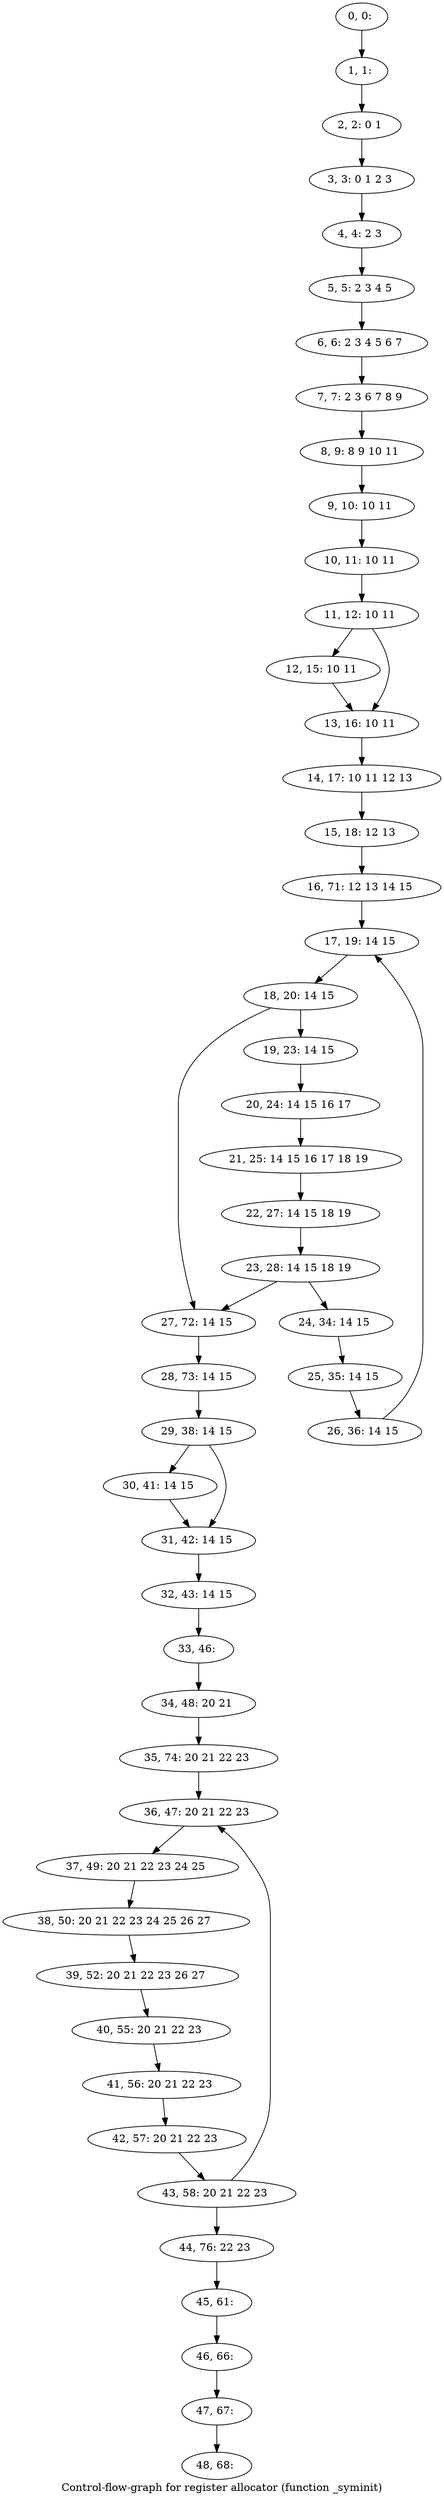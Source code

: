 digraph G {
graph [label="Control-flow-graph for register allocator (function _syminit)"]
0[label="0, 0: "];
1[label="1, 1: "];
2[label="2, 2: 0 1 "];
3[label="3, 3: 0 1 2 3 "];
4[label="4, 4: 2 3 "];
5[label="5, 5: 2 3 4 5 "];
6[label="6, 6: 2 3 4 5 6 7 "];
7[label="7, 7: 2 3 6 7 8 9 "];
8[label="8, 9: 8 9 10 11 "];
9[label="9, 10: 10 11 "];
10[label="10, 11: 10 11 "];
11[label="11, 12: 10 11 "];
12[label="12, 15: 10 11 "];
13[label="13, 16: 10 11 "];
14[label="14, 17: 10 11 12 13 "];
15[label="15, 18: 12 13 "];
16[label="16, 71: 12 13 14 15 "];
17[label="17, 19: 14 15 "];
18[label="18, 20: 14 15 "];
19[label="19, 23: 14 15 "];
20[label="20, 24: 14 15 16 17 "];
21[label="21, 25: 14 15 16 17 18 19 "];
22[label="22, 27: 14 15 18 19 "];
23[label="23, 28: 14 15 18 19 "];
24[label="24, 34: 14 15 "];
25[label="25, 35: 14 15 "];
26[label="26, 36: 14 15 "];
27[label="27, 72: 14 15 "];
28[label="28, 73: 14 15 "];
29[label="29, 38: 14 15 "];
30[label="30, 41: 14 15 "];
31[label="31, 42: 14 15 "];
32[label="32, 43: 14 15 "];
33[label="33, 46: "];
34[label="34, 48: 20 21 "];
35[label="35, 74: 20 21 22 23 "];
36[label="36, 47: 20 21 22 23 "];
37[label="37, 49: 20 21 22 23 24 25 "];
38[label="38, 50: 20 21 22 23 24 25 26 27 "];
39[label="39, 52: 20 21 22 23 26 27 "];
40[label="40, 55: 20 21 22 23 "];
41[label="41, 56: 20 21 22 23 "];
42[label="42, 57: 20 21 22 23 "];
43[label="43, 58: 20 21 22 23 "];
44[label="44, 76: 22 23 "];
45[label="45, 61: "];
46[label="46, 66: "];
47[label="47, 67: "];
48[label="48, 68: "];
0->1 ;
1->2 ;
2->3 ;
3->4 ;
4->5 ;
5->6 ;
6->7 ;
7->8 ;
8->9 ;
9->10 ;
10->11 ;
11->12 ;
11->13 ;
12->13 ;
13->14 ;
14->15 ;
15->16 ;
16->17 ;
17->18 ;
18->19 ;
18->27 ;
19->20 ;
20->21 ;
21->22 ;
22->23 ;
23->24 ;
23->27 ;
24->25 ;
25->26 ;
26->17 ;
27->28 ;
28->29 ;
29->30 ;
29->31 ;
30->31 ;
31->32 ;
32->33 ;
33->34 ;
34->35 ;
35->36 ;
36->37 ;
37->38 ;
38->39 ;
39->40 ;
40->41 ;
41->42 ;
42->43 ;
43->44 ;
43->36 ;
44->45 ;
45->46 ;
46->47 ;
47->48 ;
}
